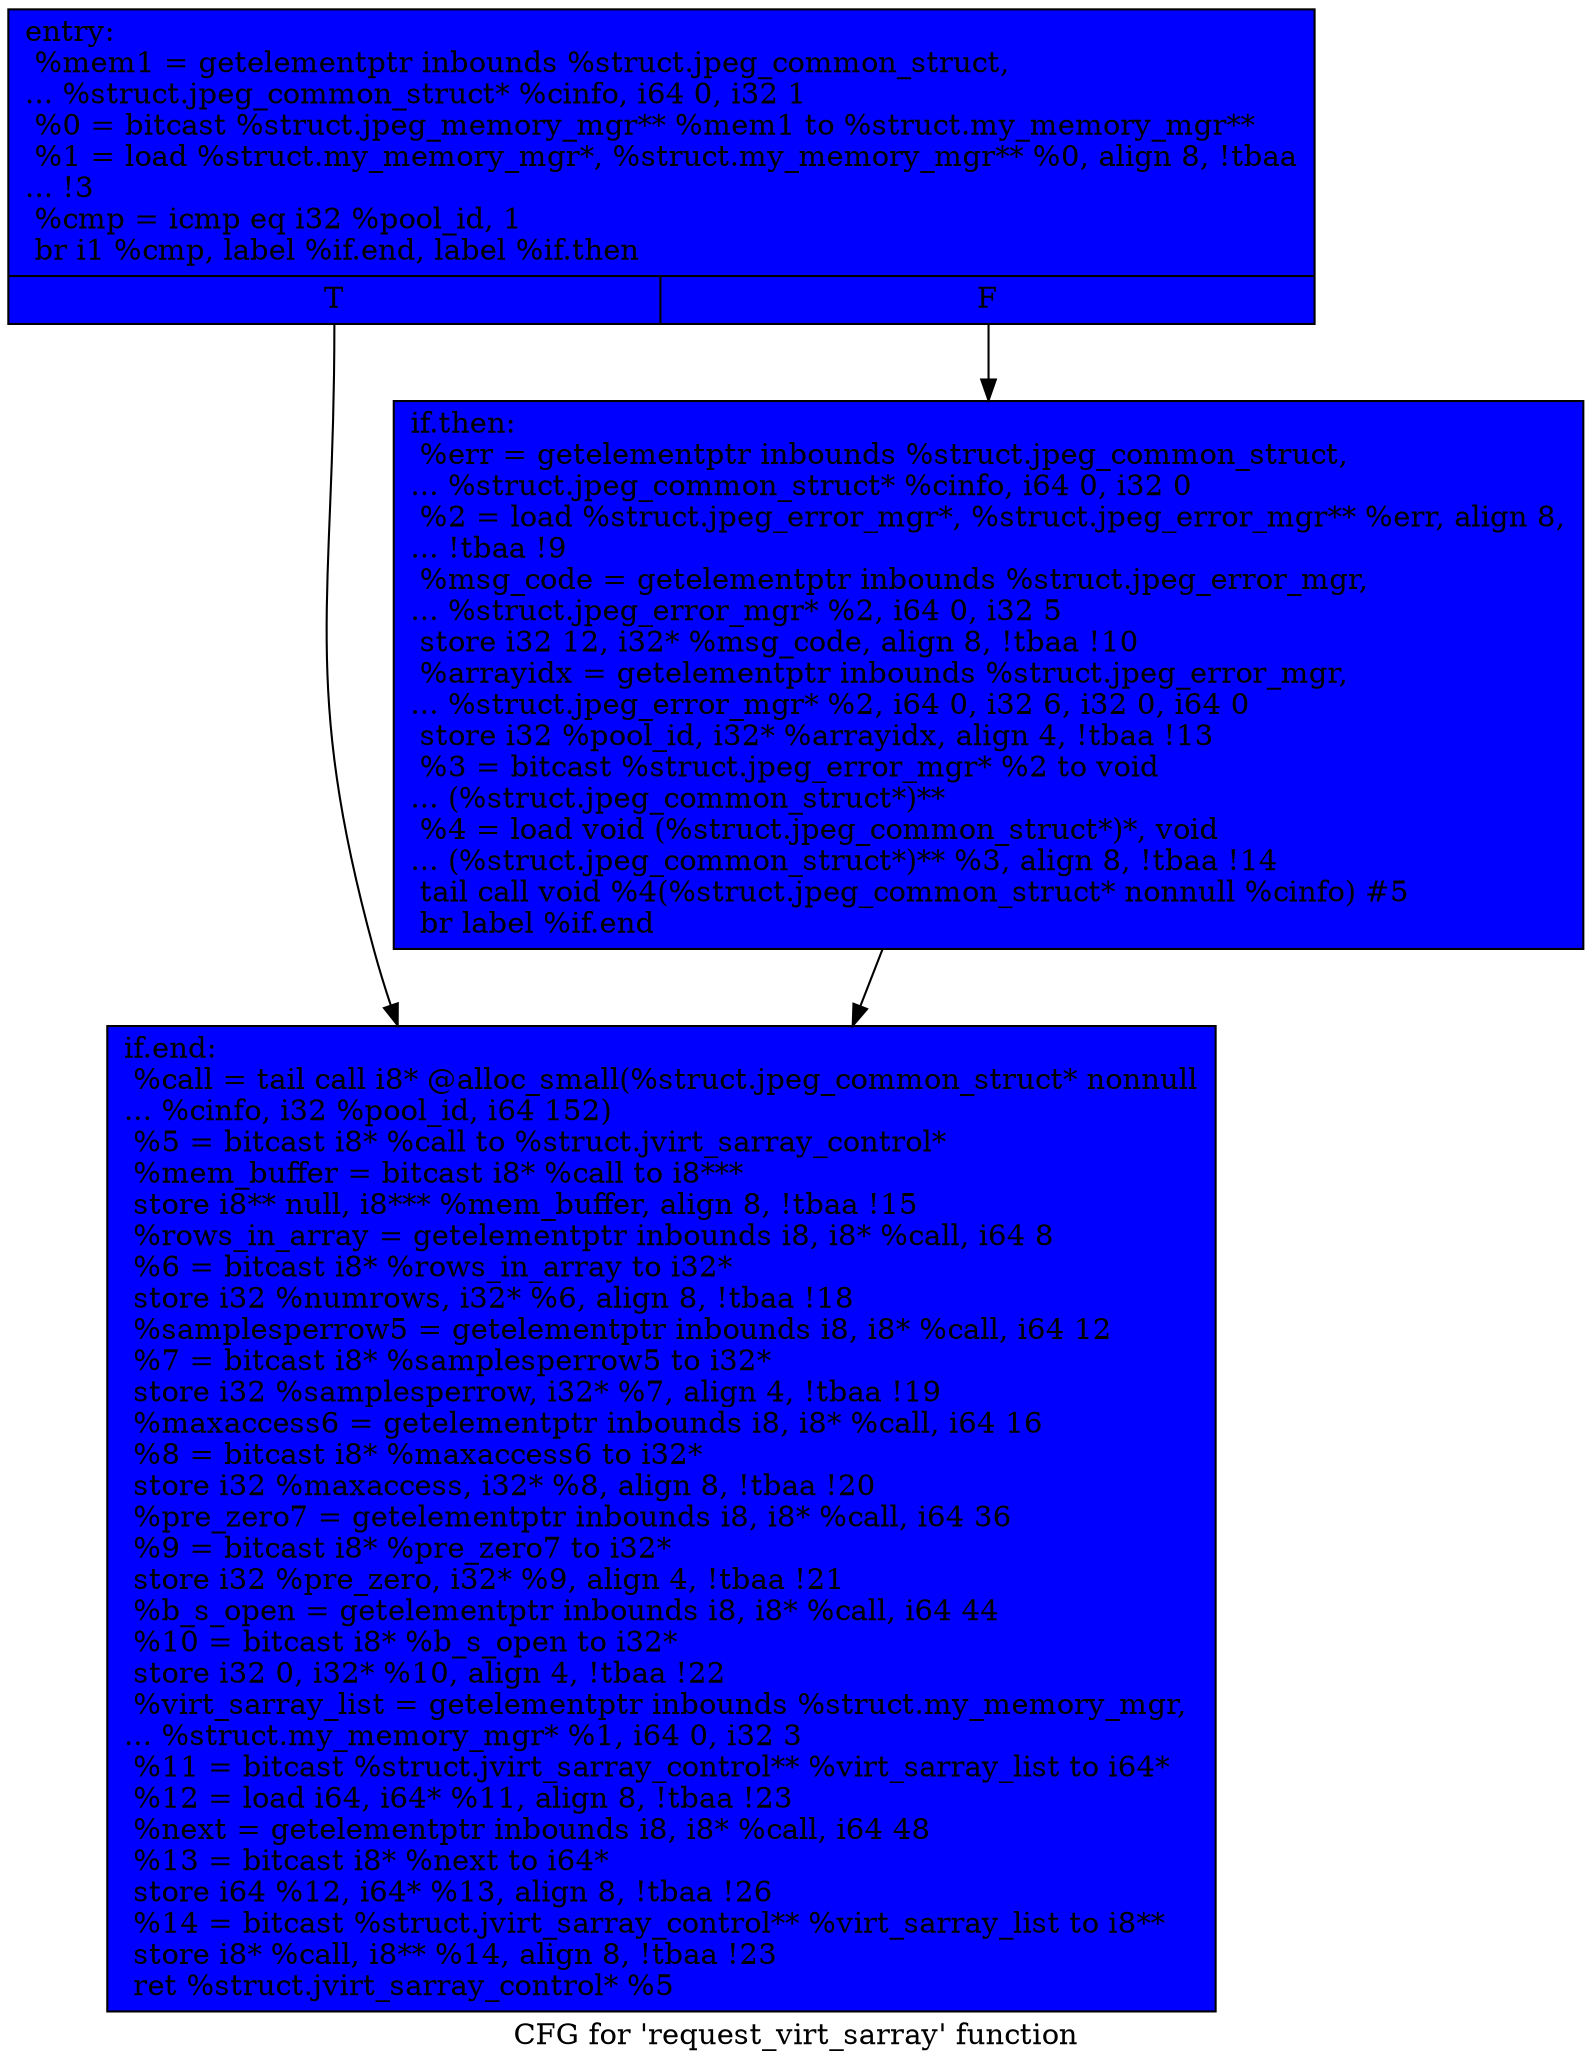 digraph "CFG for 'request_virt_sarray' function" {
	label="CFG for 'request_virt_sarray' function";

	Node0x576fb20 [shape=record, style = filled, fillcolor = blue, label="{entry:\l  %mem1 = getelementptr inbounds %struct.jpeg_common_struct,\l... %struct.jpeg_common_struct* %cinfo, i64 0, i32 1\l  %0 = bitcast %struct.jpeg_memory_mgr** %mem1 to %struct.my_memory_mgr**\l  %1 = load %struct.my_memory_mgr*, %struct.my_memory_mgr** %0, align 8, !tbaa\l... !3\l  %cmp = icmp eq i32 %pool_id, 1\l  br i1 %cmp, label %if.end, label %if.then\l|{<s0>T|<s1>F}}"];
	Node0x576fb20:s0 -> Node0x57853a0;
	Node0x576fb20:s1 -> Node0x5785470;
	Node0x5785470 [shape=record, style = filled, fillcolor = blue, label="{if.then:                                          \l  %err = getelementptr inbounds %struct.jpeg_common_struct,\l... %struct.jpeg_common_struct* %cinfo, i64 0, i32 0\l  %2 = load %struct.jpeg_error_mgr*, %struct.jpeg_error_mgr** %err, align 8,\l... !tbaa !9\l  %msg_code = getelementptr inbounds %struct.jpeg_error_mgr,\l... %struct.jpeg_error_mgr* %2, i64 0, i32 5\l  store i32 12, i32* %msg_code, align 8, !tbaa !10\l  %arrayidx = getelementptr inbounds %struct.jpeg_error_mgr,\l... %struct.jpeg_error_mgr* %2, i64 0, i32 6, i32 0, i64 0\l  store i32 %pool_id, i32* %arrayidx, align 4, !tbaa !13\l  %3 = bitcast %struct.jpeg_error_mgr* %2 to void\l... (%struct.jpeg_common_struct*)**\l  %4 = load void (%struct.jpeg_common_struct*)*, void\l... (%struct.jpeg_common_struct*)** %3, align 8, !tbaa !14\l  tail call void %4(%struct.jpeg_common_struct* nonnull %cinfo) #5\l  br label %if.end\l}"];
	Node0x5785470 -> Node0x57853a0;
	Node0x57853a0 [shape=record, style = filled, fillcolor = blue, label="{if.end:                                           \l  %call = tail call i8* @alloc_small(%struct.jpeg_common_struct* nonnull\l... %cinfo, i32 %pool_id, i64 152)\l  %5 = bitcast i8* %call to %struct.jvirt_sarray_control*\l  %mem_buffer = bitcast i8* %call to i8***\l  store i8** null, i8*** %mem_buffer, align 8, !tbaa !15\l  %rows_in_array = getelementptr inbounds i8, i8* %call, i64 8\l  %6 = bitcast i8* %rows_in_array to i32*\l  store i32 %numrows, i32* %6, align 8, !tbaa !18\l  %samplesperrow5 = getelementptr inbounds i8, i8* %call, i64 12\l  %7 = bitcast i8* %samplesperrow5 to i32*\l  store i32 %samplesperrow, i32* %7, align 4, !tbaa !19\l  %maxaccess6 = getelementptr inbounds i8, i8* %call, i64 16\l  %8 = bitcast i8* %maxaccess6 to i32*\l  store i32 %maxaccess, i32* %8, align 8, !tbaa !20\l  %pre_zero7 = getelementptr inbounds i8, i8* %call, i64 36\l  %9 = bitcast i8* %pre_zero7 to i32*\l  store i32 %pre_zero, i32* %9, align 4, !tbaa !21\l  %b_s_open = getelementptr inbounds i8, i8* %call, i64 44\l  %10 = bitcast i8* %b_s_open to i32*\l  store i32 0, i32* %10, align 4, !tbaa !22\l  %virt_sarray_list = getelementptr inbounds %struct.my_memory_mgr,\l... %struct.my_memory_mgr* %1, i64 0, i32 3\l  %11 = bitcast %struct.jvirt_sarray_control** %virt_sarray_list to i64*\l  %12 = load i64, i64* %11, align 8, !tbaa !23\l  %next = getelementptr inbounds i8, i8* %call, i64 48\l  %13 = bitcast i8* %next to i64*\l  store i64 %12, i64* %13, align 8, !tbaa !26\l  %14 = bitcast %struct.jvirt_sarray_control** %virt_sarray_list to i8**\l  store i8* %call, i8** %14, align 8, !tbaa !23\l  ret %struct.jvirt_sarray_control* %5\l}"];
}
